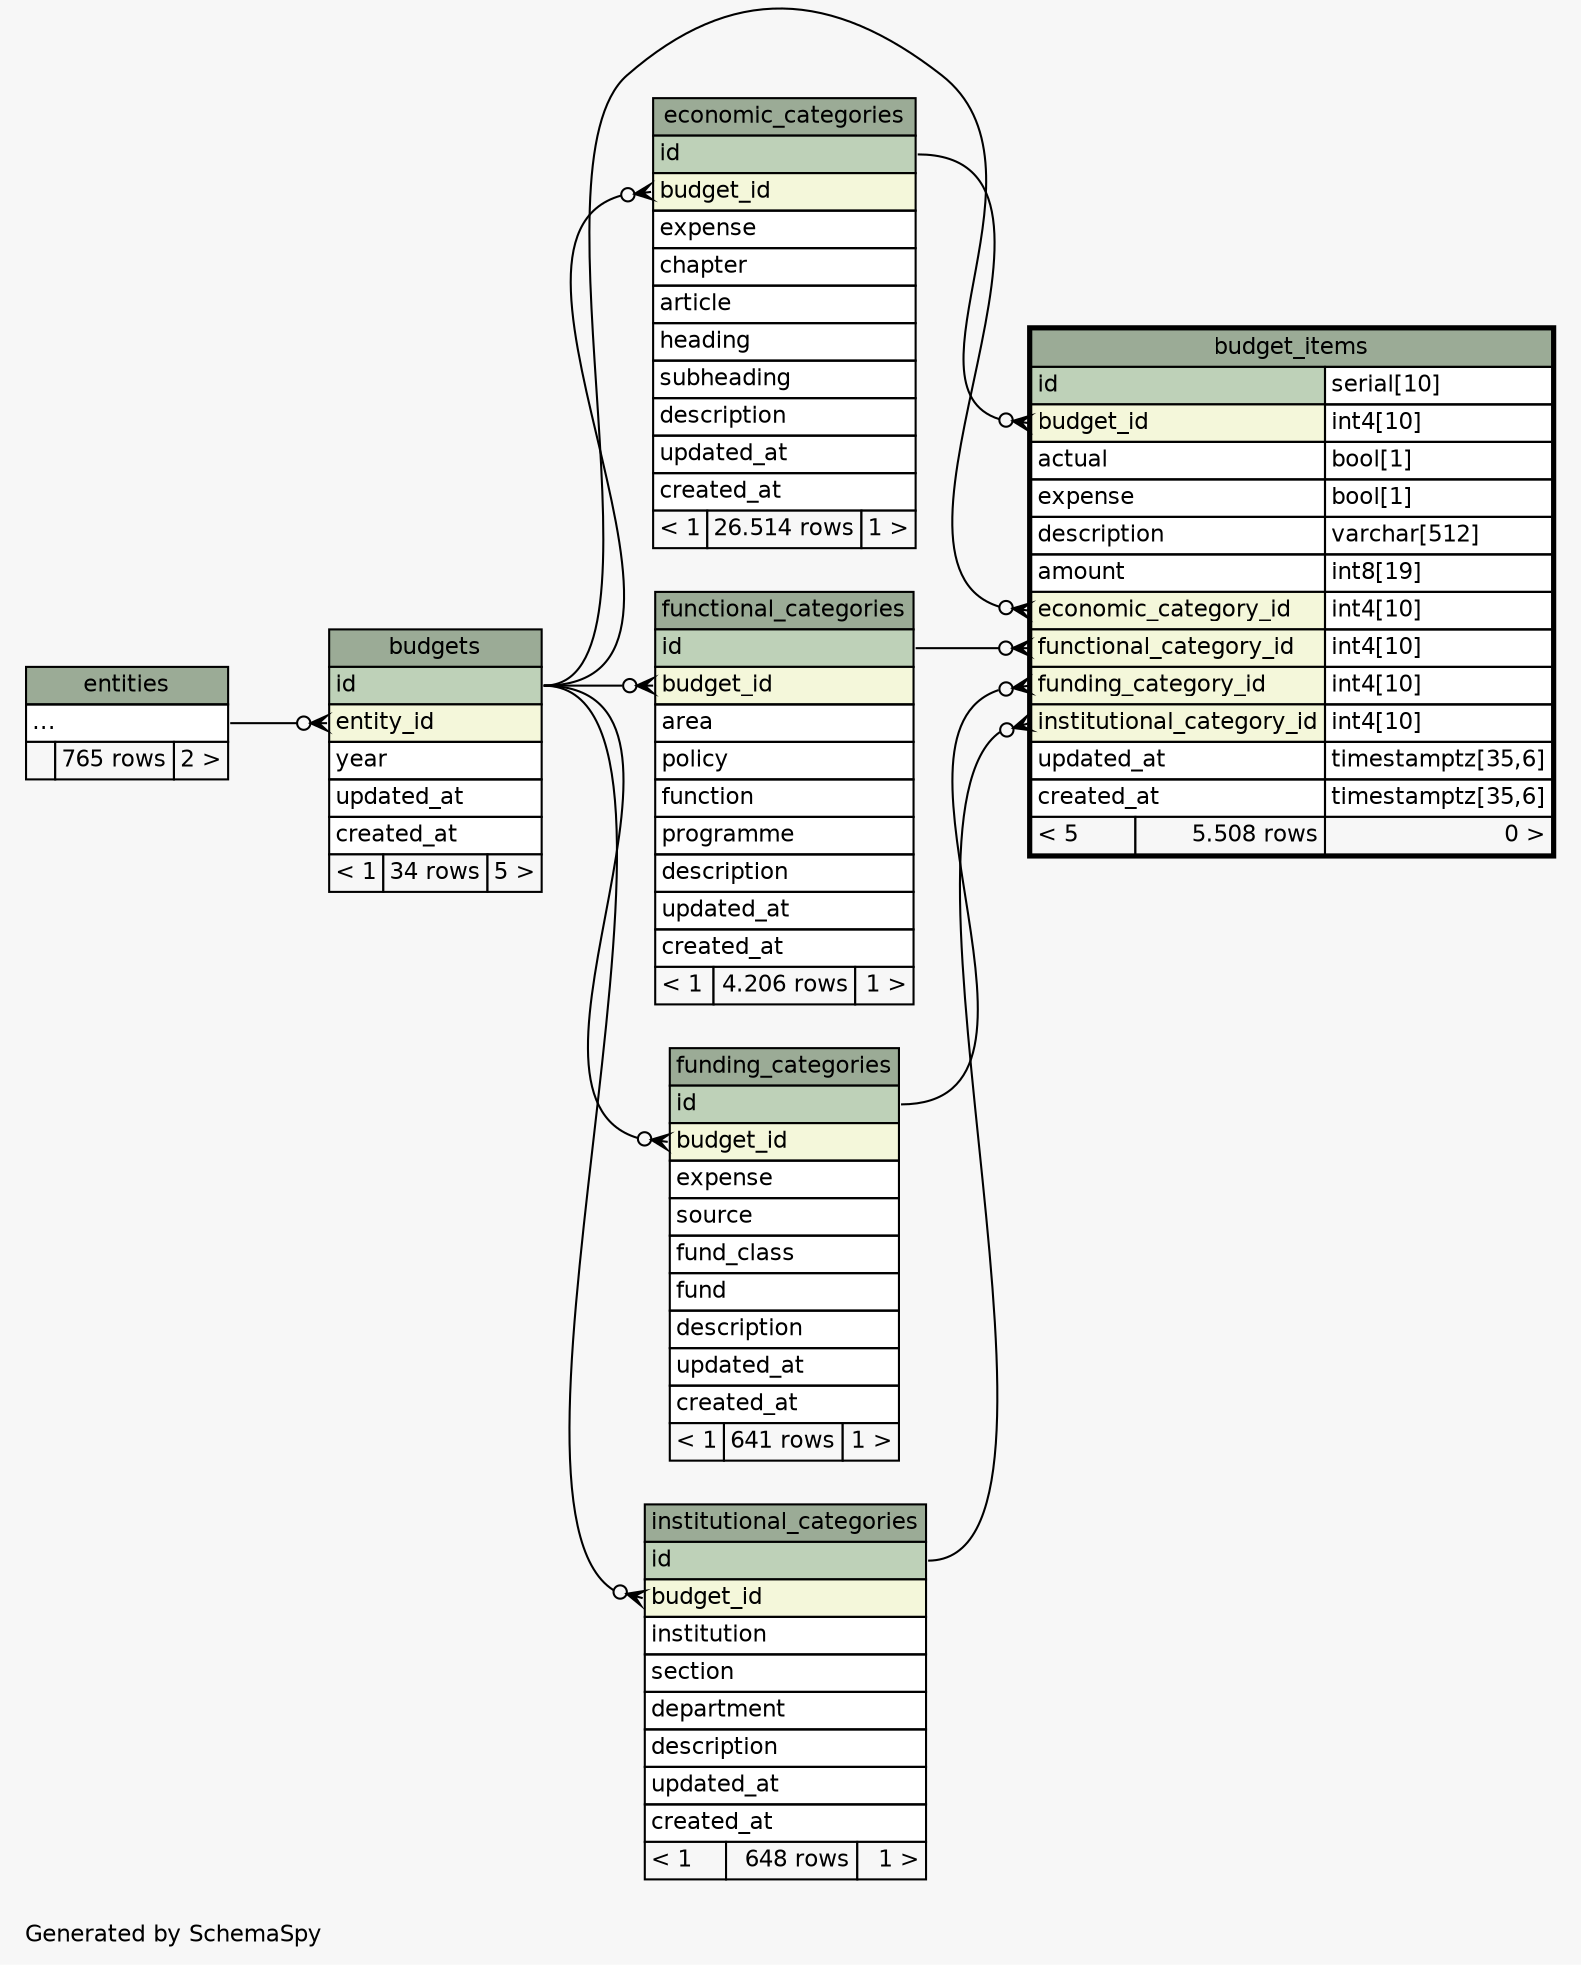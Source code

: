 // dot 2.36.0 on Linux 3.13.0-36-generic
// SchemaSpy rev 590
digraph "twoDegreesRelationshipsDiagram" {
  graph [
    rankdir="RL"
    bgcolor="#f7f7f7"
    label="\nGenerated by SchemaSpy"
    labeljust="l"
    nodesep="0.18"
    ranksep="0.46"
    fontname="Helvetica"
    fontsize="11"
  ];
  node [
    fontname="Helvetica"
    fontsize="11"
    shape="plaintext"
  ];
  edge [
    arrowsize="0.8"
  ];
  "budget_items":"budget_id":w -> "budgets":"id":e [arrowhead=none dir=back arrowtail=crowodot];
  "budget_items":"economic_category_id":w -> "economic_categories":"id":e [arrowhead=none dir=back arrowtail=crowodot];
  "budget_items":"functional_category_id":w -> "functional_categories":"id":e [arrowhead=none dir=back arrowtail=crowodot];
  "budget_items":"funding_category_id":w -> "funding_categories":"id":e [arrowhead=none dir=back arrowtail=crowodot];
  "budget_items":"institutional_category_id":w -> "institutional_categories":"id":e [arrowhead=none dir=back arrowtail=crowodot];
  "budgets":"entity_id":w -> "entities":"elipses":e [arrowhead=none dir=back arrowtail=crowodot];
  "economic_categories":"budget_id":w -> "budgets":"id":e [arrowhead=none dir=back arrowtail=crowodot];
  "functional_categories":"budget_id":w -> "budgets":"id":e [arrowhead=none dir=back arrowtail=crowodot];
  "funding_categories":"budget_id":w -> "budgets":"id":e [arrowhead=none dir=back arrowtail=crowodot];
  "institutional_categories":"budget_id":w -> "budgets":"id":e [arrowhead=none dir=back arrowtail=crowodot];
  "budget_items" [
    label=<
    <TABLE BORDER="2" CELLBORDER="1" CELLSPACING="0" BGCOLOR="#ffffff">
      <TR><TD COLSPAN="3" BGCOLOR="#9bab96" ALIGN="CENTER">budget_items</TD></TR>
      <TR><TD PORT="id" COLSPAN="2" BGCOLOR="#bed1b8" ALIGN="LEFT">id</TD><TD PORT="id.type" ALIGN="LEFT">serial[10]</TD></TR>
      <TR><TD PORT="budget_id" COLSPAN="2" BGCOLOR="#f4f7da" ALIGN="LEFT">budget_id</TD><TD PORT="budget_id.type" ALIGN="LEFT">int4[10]</TD></TR>
      <TR><TD PORT="actual" COLSPAN="2" ALIGN="LEFT">actual</TD><TD PORT="actual.type" ALIGN="LEFT">bool[1]</TD></TR>
      <TR><TD PORT="expense" COLSPAN="2" ALIGN="LEFT">expense</TD><TD PORT="expense.type" ALIGN="LEFT">bool[1]</TD></TR>
      <TR><TD PORT="description" COLSPAN="2" ALIGN="LEFT">description</TD><TD PORT="description.type" ALIGN="LEFT">varchar[512]</TD></TR>
      <TR><TD PORT="amount" COLSPAN="2" ALIGN="LEFT">amount</TD><TD PORT="amount.type" ALIGN="LEFT">int8[19]</TD></TR>
      <TR><TD PORT="economic_category_id" COLSPAN="2" BGCOLOR="#f4f7da" ALIGN="LEFT">economic_category_id</TD><TD PORT="economic_category_id.type" ALIGN="LEFT">int4[10]</TD></TR>
      <TR><TD PORT="functional_category_id" COLSPAN="2" BGCOLOR="#f4f7da" ALIGN="LEFT">functional_category_id</TD><TD PORT="functional_category_id.type" ALIGN="LEFT">int4[10]</TD></TR>
      <TR><TD PORT="funding_category_id" COLSPAN="2" BGCOLOR="#f4f7da" ALIGN="LEFT">funding_category_id</TD><TD PORT="funding_category_id.type" ALIGN="LEFT">int4[10]</TD></TR>
      <TR><TD PORT="institutional_category_id" COLSPAN="2" BGCOLOR="#f4f7da" ALIGN="LEFT">institutional_category_id</TD><TD PORT="institutional_category_id.type" ALIGN="LEFT">int4[10]</TD></TR>
      <TR><TD PORT="updated_at" COLSPAN="2" ALIGN="LEFT">updated_at</TD><TD PORT="updated_at.type" ALIGN="LEFT">timestamptz[35,6]</TD></TR>
      <TR><TD PORT="created_at" COLSPAN="2" ALIGN="LEFT">created_at</TD><TD PORT="created_at.type" ALIGN="LEFT">timestamptz[35,6]</TD></TR>
      <TR><TD ALIGN="LEFT" BGCOLOR="#f7f7f7">&lt; 5</TD><TD ALIGN="RIGHT" BGCOLOR="#f7f7f7">5.508 rows</TD><TD ALIGN="RIGHT" BGCOLOR="#f7f7f7">0 &gt;</TD></TR>
    </TABLE>>
    URL="budget_items.html"
    tooltip="budget_items"
  ];
  "budgets" [
    label=<
    <TABLE BORDER="0" CELLBORDER="1" CELLSPACING="0" BGCOLOR="#ffffff">
      <TR><TD COLSPAN="3" BGCOLOR="#9bab96" ALIGN="CENTER">budgets</TD></TR>
      <TR><TD PORT="id" COLSPAN="3" BGCOLOR="#bed1b8" ALIGN="LEFT">id</TD></TR>
      <TR><TD PORT="entity_id" COLSPAN="3" BGCOLOR="#f4f7da" ALIGN="LEFT">entity_id</TD></TR>
      <TR><TD PORT="year" COLSPAN="3" ALIGN="LEFT">year</TD></TR>
      <TR><TD PORT="updated_at" COLSPAN="3" ALIGN="LEFT">updated_at</TD></TR>
      <TR><TD PORT="created_at" COLSPAN="3" ALIGN="LEFT">created_at</TD></TR>
      <TR><TD ALIGN="LEFT" BGCOLOR="#f7f7f7">&lt; 1</TD><TD ALIGN="RIGHT" BGCOLOR="#f7f7f7">34 rows</TD><TD ALIGN="RIGHT" BGCOLOR="#f7f7f7">5 &gt;</TD></TR>
    </TABLE>>
    URL="budgets.html"
    tooltip="budgets"
  ];
  "economic_categories" [
    label=<
    <TABLE BORDER="0" CELLBORDER="1" CELLSPACING="0" BGCOLOR="#ffffff">
      <TR><TD COLSPAN="3" BGCOLOR="#9bab96" ALIGN="CENTER">economic_categories</TD></TR>
      <TR><TD PORT="id" COLSPAN="3" BGCOLOR="#bed1b8" ALIGN="LEFT">id</TD></TR>
      <TR><TD PORT="budget_id" COLSPAN="3" BGCOLOR="#f4f7da" ALIGN="LEFT">budget_id</TD></TR>
      <TR><TD PORT="expense" COLSPAN="3" ALIGN="LEFT">expense</TD></TR>
      <TR><TD PORT="chapter" COLSPAN="3" ALIGN="LEFT">chapter</TD></TR>
      <TR><TD PORT="article" COLSPAN="3" ALIGN="LEFT">article</TD></TR>
      <TR><TD PORT="heading" COLSPAN="3" ALIGN="LEFT">heading</TD></TR>
      <TR><TD PORT="subheading" COLSPAN="3" ALIGN="LEFT">subheading</TD></TR>
      <TR><TD PORT="description" COLSPAN="3" ALIGN="LEFT">description</TD></TR>
      <TR><TD PORT="updated_at" COLSPAN="3" ALIGN="LEFT">updated_at</TD></TR>
      <TR><TD PORT="created_at" COLSPAN="3" ALIGN="LEFT">created_at</TD></TR>
      <TR><TD ALIGN="LEFT" BGCOLOR="#f7f7f7">&lt; 1</TD><TD ALIGN="RIGHT" BGCOLOR="#f7f7f7">26.514 rows</TD><TD ALIGN="RIGHT" BGCOLOR="#f7f7f7">1 &gt;</TD></TR>
    </TABLE>>
    URL="economic_categories.html"
    tooltip="economic_categories"
  ];
  "entities" [
    label=<
    <TABLE BORDER="0" CELLBORDER="1" CELLSPACING="0" BGCOLOR="#ffffff">
      <TR><TD COLSPAN="3" BGCOLOR="#9bab96" ALIGN="CENTER">entities</TD></TR>
      <TR><TD PORT="elipses" COLSPAN="3" ALIGN="LEFT">...</TD></TR>
      <TR><TD ALIGN="LEFT" BGCOLOR="#f7f7f7">  </TD><TD ALIGN="RIGHT" BGCOLOR="#f7f7f7">765 rows</TD><TD ALIGN="RIGHT" BGCOLOR="#f7f7f7">2 &gt;</TD></TR>
    </TABLE>>
    URL="entities.html"
    tooltip="entities"
  ];
  "functional_categories" [
    label=<
    <TABLE BORDER="0" CELLBORDER="1" CELLSPACING="0" BGCOLOR="#ffffff">
      <TR><TD COLSPAN="3" BGCOLOR="#9bab96" ALIGN="CENTER">functional_categories</TD></TR>
      <TR><TD PORT="id" COLSPAN="3" BGCOLOR="#bed1b8" ALIGN="LEFT">id</TD></TR>
      <TR><TD PORT="budget_id" COLSPAN="3" BGCOLOR="#f4f7da" ALIGN="LEFT">budget_id</TD></TR>
      <TR><TD PORT="area" COLSPAN="3" ALIGN="LEFT">area</TD></TR>
      <TR><TD PORT="policy" COLSPAN="3" ALIGN="LEFT">policy</TD></TR>
      <TR><TD PORT="function" COLSPAN="3" ALIGN="LEFT">function</TD></TR>
      <TR><TD PORT="programme" COLSPAN="3" ALIGN="LEFT">programme</TD></TR>
      <TR><TD PORT="description" COLSPAN="3" ALIGN="LEFT">description</TD></TR>
      <TR><TD PORT="updated_at" COLSPAN="3" ALIGN="LEFT">updated_at</TD></TR>
      <TR><TD PORT="created_at" COLSPAN="3" ALIGN="LEFT">created_at</TD></TR>
      <TR><TD ALIGN="LEFT" BGCOLOR="#f7f7f7">&lt; 1</TD><TD ALIGN="RIGHT" BGCOLOR="#f7f7f7">4.206 rows</TD><TD ALIGN="RIGHT" BGCOLOR="#f7f7f7">1 &gt;</TD></TR>
    </TABLE>>
    URL="functional_categories.html"
    tooltip="functional_categories"
  ];
  "funding_categories" [
    label=<
    <TABLE BORDER="0" CELLBORDER="1" CELLSPACING="0" BGCOLOR="#ffffff">
      <TR><TD COLSPAN="3" BGCOLOR="#9bab96" ALIGN="CENTER">funding_categories</TD></TR>
      <TR><TD PORT="id" COLSPAN="3" BGCOLOR="#bed1b8" ALIGN="LEFT">id</TD></TR>
      <TR><TD PORT="budget_id" COLSPAN="3" BGCOLOR="#f4f7da" ALIGN="LEFT">budget_id</TD></TR>
      <TR><TD PORT="expense" COLSPAN="3" ALIGN="LEFT">expense</TD></TR>
      <TR><TD PORT="source" COLSPAN="3" ALIGN="LEFT">source</TD></TR>
      <TR><TD PORT="fund_class" COLSPAN="3" ALIGN="LEFT">fund_class</TD></TR>
      <TR><TD PORT="fund" COLSPAN="3" ALIGN="LEFT">fund</TD></TR>
      <TR><TD PORT="description" COLSPAN="3" ALIGN="LEFT">description</TD></TR>
      <TR><TD PORT="updated_at" COLSPAN="3" ALIGN="LEFT">updated_at</TD></TR>
      <TR><TD PORT="created_at" COLSPAN="3" ALIGN="LEFT">created_at</TD></TR>
      <TR><TD ALIGN="LEFT" BGCOLOR="#f7f7f7">&lt; 1</TD><TD ALIGN="RIGHT" BGCOLOR="#f7f7f7">641 rows</TD><TD ALIGN="RIGHT" BGCOLOR="#f7f7f7">1 &gt;</TD></TR>
    </TABLE>>
    URL="funding_categories.html"
    tooltip="funding_categories"
  ];
  "institutional_categories" [
    label=<
    <TABLE BORDER="0" CELLBORDER="1" CELLSPACING="0" BGCOLOR="#ffffff">
      <TR><TD COLSPAN="3" BGCOLOR="#9bab96" ALIGN="CENTER">institutional_categories</TD></TR>
      <TR><TD PORT="id" COLSPAN="3" BGCOLOR="#bed1b8" ALIGN="LEFT">id</TD></TR>
      <TR><TD PORT="budget_id" COLSPAN="3" BGCOLOR="#f4f7da" ALIGN="LEFT">budget_id</TD></TR>
      <TR><TD PORT="institution" COLSPAN="3" ALIGN="LEFT">institution</TD></TR>
      <TR><TD PORT="section" COLSPAN="3" ALIGN="LEFT">section</TD></TR>
      <TR><TD PORT="department" COLSPAN="3" ALIGN="LEFT">department</TD></TR>
      <TR><TD PORT="description" COLSPAN="3" ALIGN="LEFT">description</TD></TR>
      <TR><TD PORT="updated_at" COLSPAN="3" ALIGN="LEFT">updated_at</TD></TR>
      <TR><TD PORT="created_at" COLSPAN="3" ALIGN="LEFT">created_at</TD></TR>
      <TR><TD ALIGN="LEFT" BGCOLOR="#f7f7f7">&lt; 1</TD><TD ALIGN="RIGHT" BGCOLOR="#f7f7f7">648 rows</TD><TD ALIGN="RIGHT" BGCOLOR="#f7f7f7">1 &gt;</TD></TR>
    </TABLE>>
    URL="institutional_categories.html"
    tooltip="institutional_categories"
  ];
}
